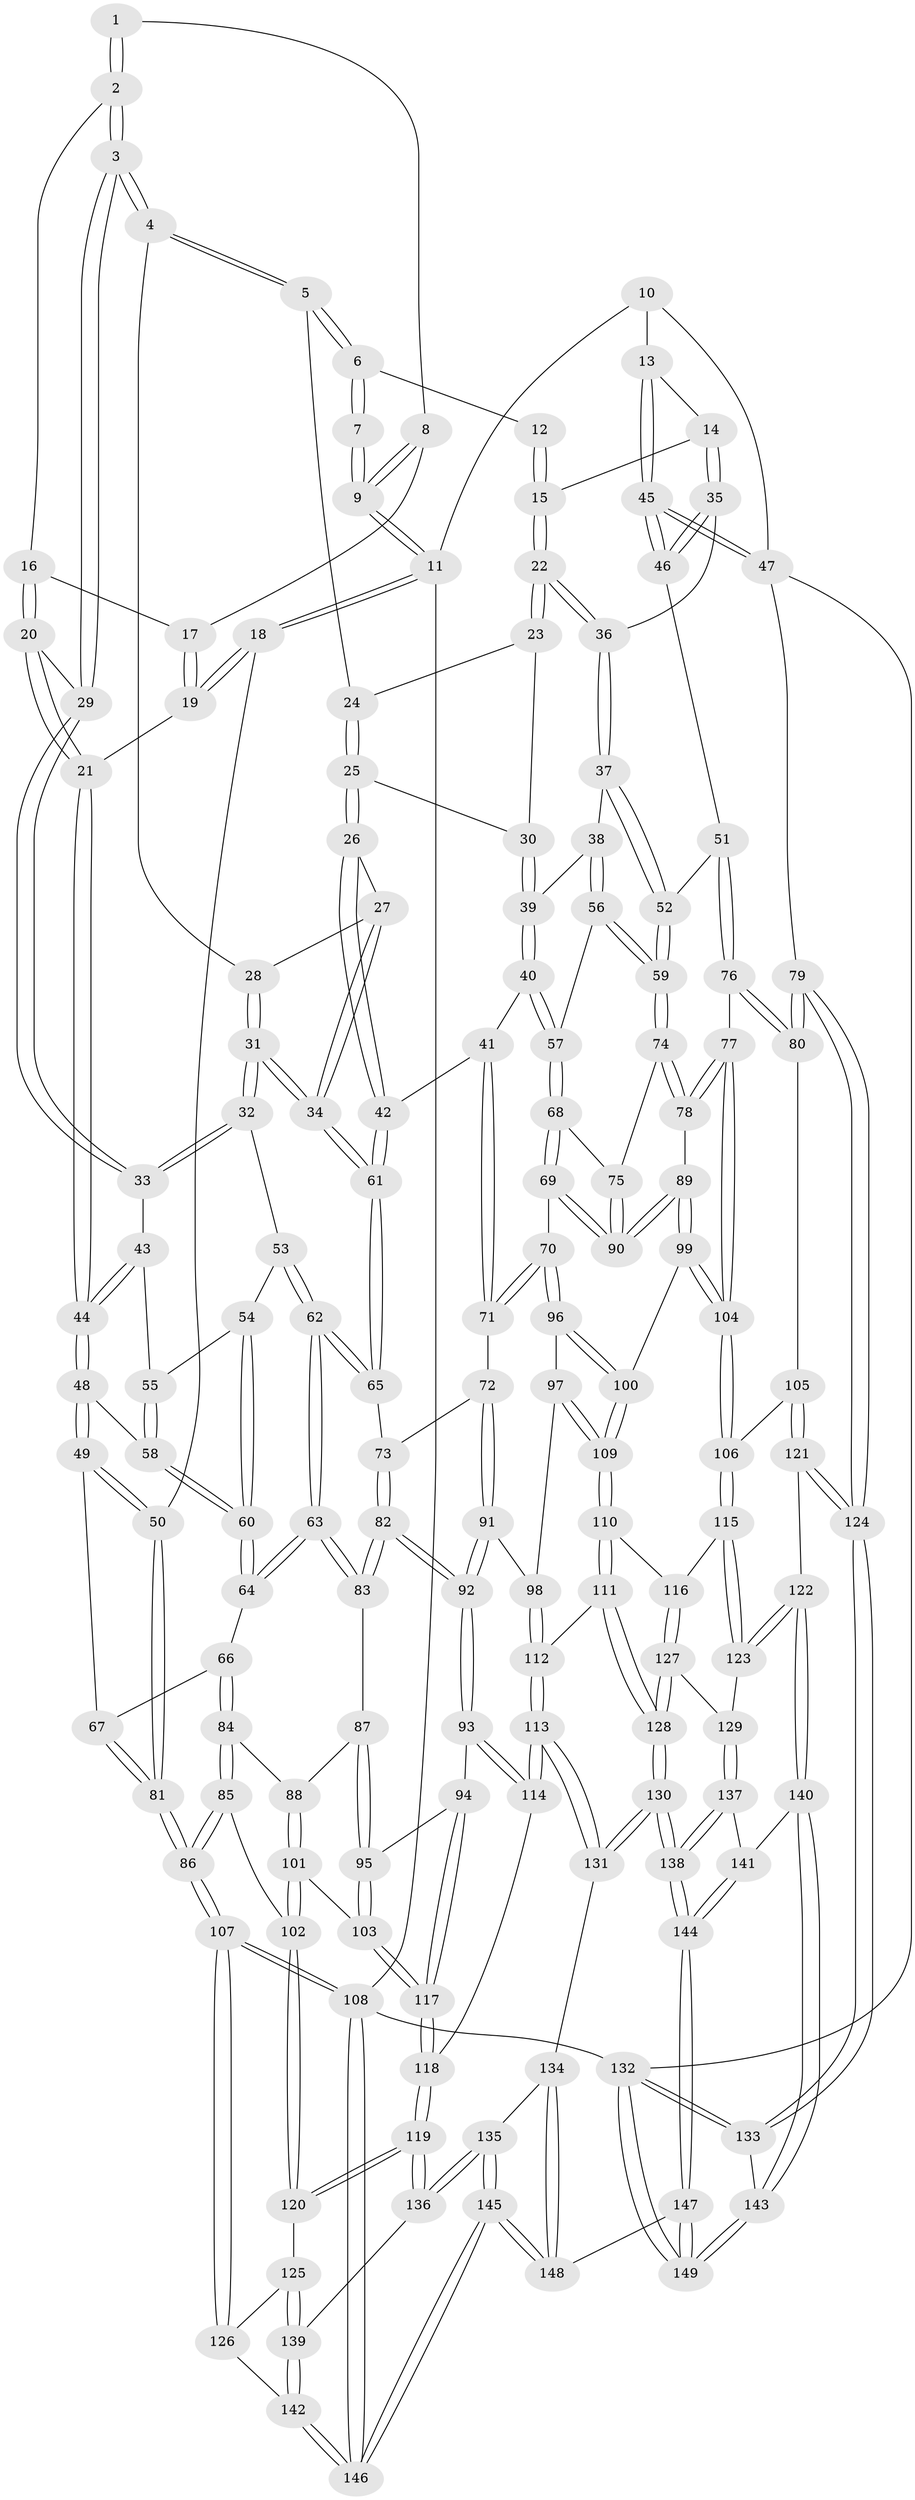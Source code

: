 // Generated by graph-tools (version 1.1) at 2025/17/03/09/25 04:17:10]
// undirected, 149 vertices, 369 edges
graph export_dot {
graph [start="1"]
  node [color=gray90,style=filled];
  1 [pos="+0.2125547964255785+0"];
  2 [pos="+0.25743488815008186+0.09286539724909859"];
  3 [pos="+0.29961693190973654+0.1424293910305681"];
  4 [pos="+0.43535782898657815+0.05257426471408269"];
  5 [pos="+0.5083546383615302+0"];
  6 [pos="+0.521559276713912+0"];
  7 [pos="+0.20074291899096122+0"];
  8 [pos="+0.14905268951117082+0.062348401998609373"];
  9 [pos="+0+0"];
  10 [pos="+0.8316937343163118+0"];
  11 [pos="+0+0"];
  12 [pos="+0.7746781422422919+0"];
  13 [pos="+1+0.154654783729329"];
  14 [pos="+0.8356446810356594+0.08521984874905665"];
  15 [pos="+0.829029323637496+0.08234414618010438"];
  16 [pos="+0.15906005574864515+0.09443558786009931"];
  17 [pos="+0.14089866567148385+0.08347648981600575"];
  18 [pos="+0+0.011981718679046537"];
  19 [pos="+0+0.1446742637687828"];
  20 [pos="+0.1760434521264314+0.1620924959823424"];
  21 [pos="+0.05719778588494389+0.20288199787598346"];
  22 [pos="+0.7640859277401532+0.17415784775983384"];
  23 [pos="+0.6360575821770418+0.12268010159937903"];
  24 [pos="+0.5309158073849394+0"];
  25 [pos="+0.5531583313911997+0.21961967169742433"];
  26 [pos="+0.503454426002376+0.26377946418067433"];
  27 [pos="+0.449790298557389+0.10791413881570683"];
  28 [pos="+0.4436876485614423+0.0888884929178733"];
  29 [pos="+0.2896582127317471+0.17171907664953875"];
  30 [pos="+0.5960767094876251+0.20656638838022823"];
  31 [pos="+0.390446262609661+0.29248347418167875"];
  32 [pos="+0.3371682842557034+0.26658578639676306"];
  33 [pos="+0.29014254236057324+0.18030375085076675"];
  34 [pos="+0.4013423182307973+0.29911945017172115"];
  35 [pos="+0.9087048067161076+0.251974398543911"];
  36 [pos="+0.7620913830218654+0.2150334500034377"];
  37 [pos="+0.7510286848153812+0.24488057582826722"];
  38 [pos="+0.6856220849213966+0.2617507798517986"];
  39 [pos="+0.6693453496995434+0.25949404742417964"];
  40 [pos="+0.49669116098868743+0.3395301092033932"];
  41 [pos="+0.4946880828452304+0.33895241502728896"];
  42 [pos="+0.4810683618377506+0.33262333952633755"];
  43 [pos="+0.17595196099470833+0.27094359063043044"];
  44 [pos="+0.10551633255780846+0.27350408339673316"];
  45 [pos="+1+0.23656913489275505"];
  46 [pos="+1+0.2946189856351121"];
  47 [pos="+1+0.23908102742532558"];
  48 [pos="+0.0980753585174819+0.33466802606859886"];
  49 [pos="+0.09666461496857552+0.3381307527975159"];
  50 [pos="+0+0.4067973840737605"];
  51 [pos="+0.8776744421917899+0.38720416674803587"];
  52 [pos="+0.7860914071038577+0.34905915046677516"];
  53 [pos="+0.3203658680257125+0.2841534649702105"];
  54 [pos="+0.2588363496354983+0.32101913941683285"];
  55 [pos="+0.20429593399738408+0.30400060534675705"];
  56 [pos="+0.6229843577563676+0.3928485329612642"];
  57 [pos="+0.596203618977318+0.3964163378640629"];
  58 [pos="+0.19887845088728118+0.3624185255225457"];
  59 [pos="+0.7148833359702458+0.4158044571870257"];
  60 [pos="+0.23306244356149103+0.40969474043155496"];
  61 [pos="+0.4618923631602233+0.3376184178306353"];
  62 [pos="+0.27948580656721395+0.45222618599038666"];
  63 [pos="+0.27798748969487685+0.4530601985648175"];
  64 [pos="+0.2376767458763395+0.4342380895477609"];
  65 [pos="+0.4159973157558034+0.41281387073055703"];
  66 [pos="+0.1374999514614848+0.45980946487683233"];
  67 [pos="+0.10710561964334907+0.4423931443169497"];
  68 [pos="+0.5946210212403676+0.49282204846622457"];
  69 [pos="+0.5837946932028276+0.5159602874284307"];
  70 [pos="+0.5386095356193563+0.5421880241713835"];
  71 [pos="+0.5346633691849862+0.541411069668799"];
  72 [pos="+0.5252343664690702+0.5422180069837576"];
  73 [pos="+0.42698705236827955+0.46761592139587543"];
  74 [pos="+0.7209957544346562+0.4780409596613459"];
  75 [pos="+0.7039147255416403+0.4921922807385367"];
  76 [pos="+0.8874389224364448+0.5001419010634972"];
  77 [pos="+0.8310464863649185+0.5501378670936944"];
  78 [pos="+0.7879015916859196+0.5281986594939994"];
  79 [pos="+1+0.5796347101400952"];
  80 [pos="+1+0.5564095701754951"];
  81 [pos="+0+0.5526961712757341"];
  82 [pos="+0.39237137191210053+0.559662987463671"];
  83 [pos="+0.2847539330080275+0.5217974732207693"];
  84 [pos="+0.14272404173408926+0.5151980940935825"];
  85 [pos="+0.014945808933469995+0.64602226304597"];
  86 [pos="+0+0.6173885577466292"];
  87 [pos="+0.2737300225109583+0.5424561639137245"];
  88 [pos="+0.19079045950681717+0.5763653291977288"];
  89 [pos="+0.6680123337864028+0.590709588570574"];
  90 [pos="+0.6638019591930955+0.5733606413092782"];
  91 [pos="+0.4190232135166251+0.623523536403086"];
  92 [pos="+0.4185014153079105+0.62360881052974"];
  93 [pos="+0.3951077449733306+0.6548323024773166"];
  94 [pos="+0.37225693386132497+0.650174794483993"];
  95 [pos="+0.292786057569452+0.6181665766098432"];
  96 [pos="+0.547813888695504+0.5663712858534421"];
  97 [pos="+0.5488091049202928+0.6437924394841663"];
  98 [pos="+0.5166018323763852+0.6627720935720562"];
  99 [pos="+0.6696773432964239+0.6359443660727634"];
  100 [pos="+0.6670058184226403+0.6384965656569784"];
  101 [pos="+0.16912606034031571+0.6522983012913294"];
  102 [pos="+0.11137449421959614+0.6845024392828217"];
  103 [pos="+0.23779227147474954+0.6693006411895649"];
  104 [pos="+0.8170951767085775+0.640785025802633"];
  105 [pos="+0.838190921533227+0.6730864228027628"];
  106 [pos="+0.8318746156181925+0.6698735290813336"];
  107 [pos="+0+0.8674143152859769"];
  108 [pos="+0+1"];
  109 [pos="+0.6427313240060396+0.6762784427021533"];
  110 [pos="+0.6405156976792337+0.7075993014980205"];
  111 [pos="+0.5488275022703295+0.7519944921064133"];
  112 [pos="+0.5219961435604883+0.7537331056373421"];
  113 [pos="+0.471392892273355+0.7912955773582045"];
  114 [pos="+0.39458553153411835+0.728704832149996"];
  115 [pos="+0.7949637505528615+0.7189741114916125"];
  116 [pos="+0.6592761596269598+0.7361103185486253"];
  117 [pos="+0.25966641275209934+0.7027497563280491"];
  118 [pos="+0.2870053564212294+0.7880118951745851"];
  119 [pos="+0.2662958385210779+0.8249287676665902"];
  120 [pos="+0.12034584030526503+0.7133461967899184"];
  121 [pos="+0.9143524107807238+0.7350791703844217"];
  122 [pos="+0.819523783798351+0.8778538403844501"];
  123 [pos="+0.7636796830343713+0.8246429643383263"];
  124 [pos="+1+0.8078831261865466"];
  125 [pos="+0.09359207347159669+0.8312205136676782"];
  126 [pos="+0.046817484604442704+0.8417669860264257"];
  127 [pos="+0.6749006412854514+0.8015525864562544"];
  128 [pos="+0.6197749539432694+0.8436638923931855"];
  129 [pos="+0.7197375350321262+0.8223786362981896"];
  130 [pos="+0.5805243712777561+0.9093126719093151"];
  131 [pos="+0.4743605092955472+0.8755740559510218"];
  132 [pos="+1+1"];
  133 [pos="+1+0.8172080981573595"];
  134 [pos="+0.44654954568960115+0.8983803455818963"];
  135 [pos="+0.27314072078895374+0.8886168422306037"];
  136 [pos="+0.2622878422662848+0.8735463058025207"];
  137 [pos="+0.6934750692022437+0.9006608988126074"];
  138 [pos="+0.5944179485175293+0.9309142960336466"];
  139 [pos="+0.16083654883102516+0.883645131251626"];
  140 [pos="+0.8337405849018665+0.9187733235110258"];
  141 [pos="+0.733028902855121+0.9347451807021855"];
  142 [pos="+0.09517987772519244+0.9760815466071082"];
  143 [pos="+0.8404892999444963+0.9264616186675512"];
  144 [pos="+0.6255684566725408+1"];
  145 [pos="+0.266240043697569+1"];
  146 [pos="+0+1"];
  147 [pos="+0.6282680721187326+1"];
  148 [pos="+0.4242533366246419+1"];
  149 [pos="+0.8338300725277563+1"];
  1 -- 2;
  1 -- 2;
  1 -- 8;
  2 -- 3;
  2 -- 3;
  2 -- 16;
  3 -- 4;
  3 -- 4;
  3 -- 29;
  3 -- 29;
  4 -- 5;
  4 -- 5;
  4 -- 28;
  5 -- 6;
  5 -- 6;
  5 -- 24;
  6 -- 7;
  6 -- 7;
  6 -- 12;
  7 -- 9;
  7 -- 9;
  8 -- 9;
  8 -- 9;
  8 -- 17;
  9 -- 11;
  9 -- 11;
  10 -- 11;
  10 -- 13;
  10 -- 47;
  11 -- 18;
  11 -- 18;
  11 -- 108;
  12 -- 15;
  12 -- 15;
  13 -- 14;
  13 -- 45;
  13 -- 45;
  14 -- 15;
  14 -- 35;
  14 -- 35;
  15 -- 22;
  15 -- 22;
  16 -- 17;
  16 -- 20;
  16 -- 20;
  17 -- 19;
  17 -- 19;
  18 -- 19;
  18 -- 19;
  18 -- 50;
  19 -- 21;
  20 -- 21;
  20 -- 21;
  20 -- 29;
  21 -- 44;
  21 -- 44;
  22 -- 23;
  22 -- 23;
  22 -- 36;
  22 -- 36;
  23 -- 24;
  23 -- 30;
  24 -- 25;
  24 -- 25;
  25 -- 26;
  25 -- 26;
  25 -- 30;
  26 -- 27;
  26 -- 42;
  26 -- 42;
  27 -- 28;
  27 -- 34;
  27 -- 34;
  28 -- 31;
  28 -- 31;
  29 -- 33;
  29 -- 33;
  30 -- 39;
  30 -- 39;
  31 -- 32;
  31 -- 32;
  31 -- 34;
  31 -- 34;
  32 -- 33;
  32 -- 33;
  32 -- 53;
  33 -- 43;
  34 -- 61;
  34 -- 61;
  35 -- 36;
  35 -- 46;
  35 -- 46;
  36 -- 37;
  36 -- 37;
  37 -- 38;
  37 -- 52;
  37 -- 52;
  38 -- 39;
  38 -- 56;
  38 -- 56;
  39 -- 40;
  39 -- 40;
  40 -- 41;
  40 -- 57;
  40 -- 57;
  41 -- 42;
  41 -- 71;
  41 -- 71;
  42 -- 61;
  42 -- 61;
  43 -- 44;
  43 -- 44;
  43 -- 55;
  44 -- 48;
  44 -- 48;
  45 -- 46;
  45 -- 46;
  45 -- 47;
  45 -- 47;
  46 -- 51;
  47 -- 79;
  47 -- 132;
  48 -- 49;
  48 -- 49;
  48 -- 58;
  49 -- 50;
  49 -- 50;
  49 -- 67;
  50 -- 81;
  50 -- 81;
  51 -- 52;
  51 -- 76;
  51 -- 76;
  52 -- 59;
  52 -- 59;
  53 -- 54;
  53 -- 62;
  53 -- 62;
  54 -- 55;
  54 -- 60;
  54 -- 60;
  55 -- 58;
  55 -- 58;
  56 -- 57;
  56 -- 59;
  56 -- 59;
  57 -- 68;
  57 -- 68;
  58 -- 60;
  58 -- 60;
  59 -- 74;
  59 -- 74;
  60 -- 64;
  60 -- 64;
  61 -- 65;
  61 -- 65;
  62 -- 63;
  62 -- 63;
  62 -- 65;
  62 -- 65;
  63 -- 64;
  63 -- 64;
  63 -- 83;
  63 -- 83;
  64 -- 66;
  65 -- 73;
  66 -- 67;
  66 -- 84;
  66 -- 84;
  67 -- 81;
  67 -- 81;
  68 -- 69;
  68 -- 69;
  68 -- 75;
  69 -- 70;
  69 -- 90;
  69 -- 90;
  70 -- 71;
  70 -- 71;
  70 -- 96;
  70 -- 96;
  71 -- 72;
  72 -- 73;
  72 -- 91;
  72 -- 91;
  73 -- 82;
  73 -- 82;
  74 -- 75;
  74 -- 78;
  74 -- 78;
  75 -- 90;
  75 -- 90;
  76 -- 77;
  76 -- 80;
  76 -- 80;
  77 -- 78;
  77 -- 78;
  77 -- 104;
  77 -- 104;
  78 -- 89;
  79 -- 80;
  79 -- 80;
  79 -- 124;
  79 -- 124;
  80 -- 105;
  81 -- 86;
  81 -- 86;
  82 -- 83;
  82 -- 83;
  82 -- 92;
  82 -- 92;
  83 -- 87;
  84 -- 85;
  84 -- 85;
  84 -- 88;
  85 -- 86;
  85 -- 86;
  85 -- 102;
  86 -- 107;
  86 -- 107;
  87 -- 88;
  87 -- 95;
  87 -- 95;
  88 -- 101;
  88 -- 101;
  89 -- 90;
  89 -- 90;
  89 -- 99;
  89 -- 99;
  91 -- 92;
  91 -- 92;
  91 -- 98;
  92 -- 93;
  92 -- 93;
  93 -- 94;
  93 -- 114;
  93 -- 114;
  94 -- 95;
  94 -- 117;
  94 -- 117;
  95 -- 103;
  95 -- 103;
  96 -- 97;
  96 -- 100;
  96 -- 100;
  97 -- 98;
  97 -- 109;
  97 -- 109;
  98 -- 112;
  98 -- 112;
  99 -- 100;
  99 -- 104;
  99 -- 104;
  100 -- 109;
  100 -- 109;
  101 -- 102;
  101 -- 102;
  101 -- 103;
  102 -- 120;
  102 -- 120;
  103 -- 117;
  103 -- 117;
  104 -- 106;
  104 -- 106;
  105 -- 106;
  105 -- 121;
  105 -- 121;
  106 -- 115;
  106 -- 115;
  107 -- 108;
  107 -- 108;
  107 -- 126;
  107 -- 126;
  108 -- 146;
  108 -- 146;
  108 -- 132;
  109 -- 110;
  109 -- 110;
  110 -- 111;
  110 -- 111;
  110 -- 116;
  111 -- 112;
  111 -- 128;
  111 -- 128;
  112 -- 113;
  112 -- 113;
  113 -- 114;
  113 -- 114;
  113 -- 131;
  113 -- 131;
  114 -- 118;
  115 -- 116;
  115 -- 123;
  115 -- 123;
  116 -- 127;
  116 -- 127;
  117 -- 118;
  117 -- 118;
  118 -- 119;
  118 -- 119;
  119 -- 120;
  119 -- 120;
  119 -- 136;
  119 -- 136;
  120 -- 125;
  121 -- 122;
  121 -- 124;
  121 -- 124;
  122 -- 123;
  122 -- 123;
  122 -- 140;
  122 -- 140;
  123 -- 129;
  124 -- 133;
  124 -- 133;
  125 -- 126;
  125 -- 139;
  125 -- 139;
  126 -- 142;
  127 -- 128;
  127 -- 128;
  127 -- 129;
  128 -- 130;
  128 -- 130;
  129 -- 137;
  129 -- 137;
  130 -- 131;
  130 -- 131;
  130 -- 138;
  130 -- 138;
  131 -- 134;
  132 -- 133;
  132 -- 133;
  132 -- 149;
  132 -- 149;
  133 -- 143;
  134 -- 135;
  134 -- 148;
  134 -- 148;
  135 -- 136;
  135 -- 136;
  135 -- 145;
  135 -- 145;
  136 -- 139;
  137 -- 138;
  137 -- 138;
  137 -- 141;
  138 -- 144;
  138 -- 144;
  139 -- 142;
  139 -- 142;
  140 -- 141;
  140 -- 143;
  140 -- 143;
  141 -- 144;
  141 -- 144;
  142 -- 146;
  142 -- 146;
  143 -- 149;
  143 -- 149;
  144 -- 147;
  144 -- 147;
  145 -- 146;
  145 -- 146;
  145 -- 148;
  145 -- 148;
  147 -- 148;
  147 -- 149;
  147 -- 149;
}
